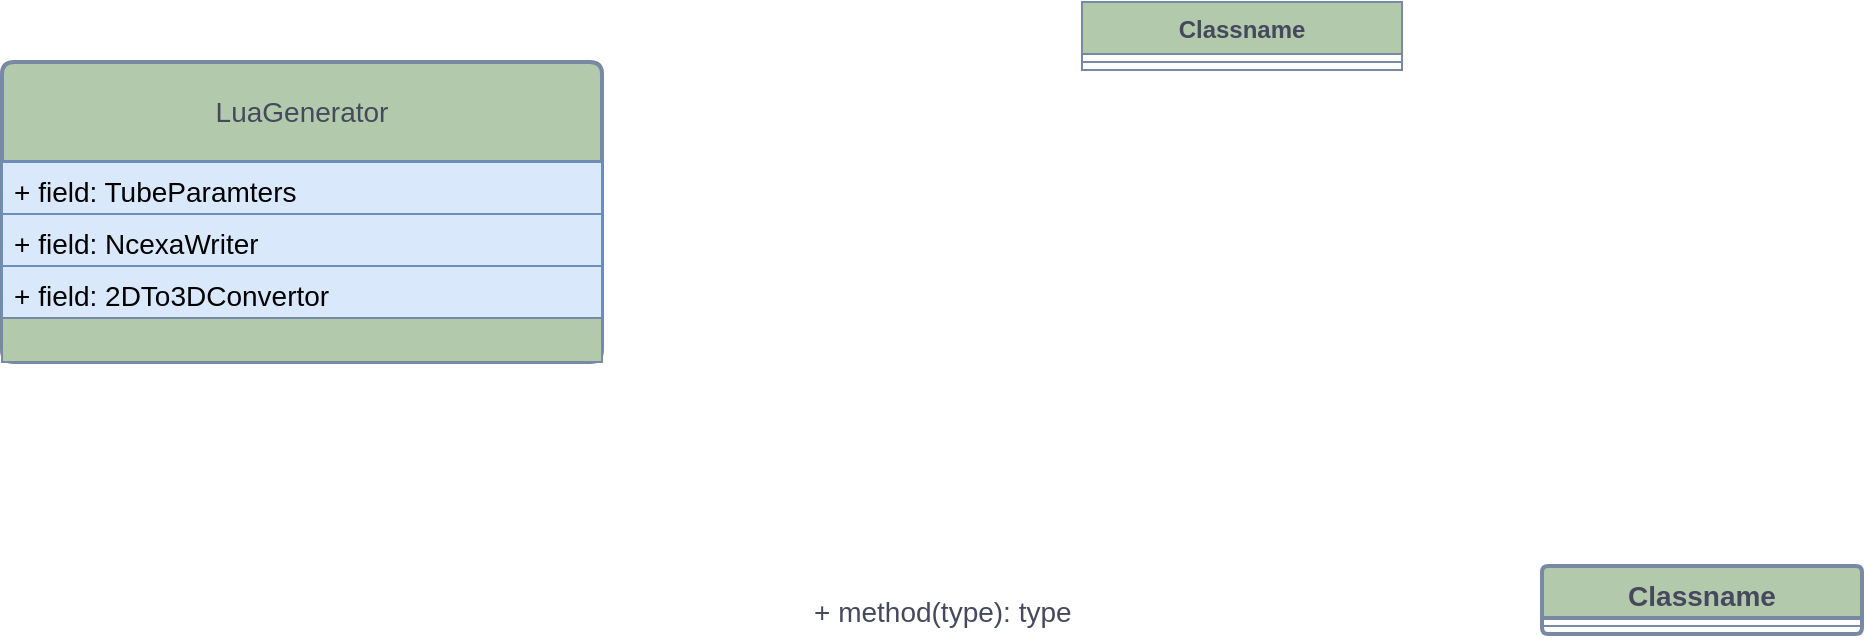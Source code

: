 <mxfile version="26.0.5">
  <diagram name="第 1 页" id="jXhxipRqwU4gSd97U1G0">
    <mxGraphModel dx="1434" dy="738" grid="1" gridSize="10" guides="1" tooltips="1" connect="1" arrows="1" fold="1" page="1" pageScale="1" pageWidth="827" pageHeight="1169" math="0" shadow="0">
      <root>
        <mxCell id="0" />
        <mxCell id="1" parent="0" />
        <object label="LuaGenerator" placeholders="1" id="eKSSO5L02ygA07uNvLS4-19">
          <mxCell style="swimlane;childLayout=stackLayout;horizontal=1;startSize=50;horizontalStack=0;rounded=1;fontSize=14;fontStyle=0;strokeWidth=2;resizeParent=0;resizeLast=1;shadow=0;dashed=0;align=center;arcSize=4;html=1;fillColor=#B2C9AB;strokeColor=#788AA3;labelBackgroundColor=none;fontColor=#46495D;swimlaneLine=1;whiteSpace=wrap;" parent="1" vertex="1">
            <mxGeometry x="350" y="230" width="300" height="150" as="geometry" />
          </mxCell>
        </object>
        <mxCell id="Wm5NDB8eYBWB9fzaG1bT-2" value="+ field: TubeParamters" style="text;strokeColor=#6c8ebf;fillColor=#dae8fc;align=left;verticalAlign=top;spacingLeft=4;spacingRight=4;overflow=hidden;rotatable=0;points=[[0,0.5],[1,0.5]];portConstraint=eastwest;whiteSpace=wrap;html=1;fontFamily=Helvetica;fontSize=14;fontStyle=0;labelBackgroundColor=none;" vertex="1" parent="eKSSO5L02ygA07uNvLS4-19">
          <mxGeometry y="50" width="300" height="26" as="geometry" />
        </mxCell>
        <mxCell id="Wm5NDB8eYBWB9fzaG1bT-5" value="+ field: NcexaWriter" style="text;strokeColor=#6c8ebf;fillColor=#dae8fc;align=left;verticalAlign=top;spacingLeft=4;spacingRight=4;overflow=hidden;rotatable=0;points=[[0,0.5],[1,0.5]];portConstraint=eastwest;whiteSpace=wrap;html=1;fontFamily=Helvetica;fontSize=14;fontStyle=0;labelBackgroundColor=none;" vertex="1" parent="eKSSO5L02ygA07uNvLS4-19">
          <mxGeometry y="76" width="300" height="26" as="geometry" />
        </mxCell>
        <mxCell id="Wm5NDB8eYBWB9fzaG1bT-6" value="+ field: 2DTo3DConvertor" style="text;strokeColor=#6c8ebf;fillColor=#dae8fc;align=left;verticalAlign=top;spacingLeft=4;spacingRight=4;overflow=hidden;rotatable=0;points=[[0,0.5],[1,0.5]];portConstraint=eastwest;whiteSpace=wrap;html=1;fontFamily=Helvetica;fontSize=14;fontStyle=0;labelBackgroundColor=none;" vertex="1" parent="eKSSO5L02ygA07uNvLS4-19">
          <mxGeometry y="102" width="300" height="26" as="geometry" />
        </mxCell>
        <mxCell id="eKSSO5L02ygA07uNvLS4-20" value="&lt;h3&gt;&lt;br&gt;&lt;/h3&gt;" style="align=left;strokeColor=#788AA3;fillColor=#B2C9AB;spacingLeft=4;fontSize=12;verticalAlign=top;resizable=0;rotatable=0;part=1;html=1;labelBackgroundColor=none;fontColor=#46495D;" parent="eKSSO5L02ygA07uNvLS4-19" vertex="1">
          <mxGeometry y="128" width="300" height="22" as="geometry" />
        </mxCell>
        <mxCell id="eKSSO5L02ygA07uNvLS4-21" value="Classname" style="swimlane;fontStyle=1;align=center;verticalAlign=top;childLayout=stackLayout;horizontal=1;startSize=26;horizontalStack=0;resizeParent=1;resizeParentMax=0;resizeLast=0;collapsible=1;marginBottom=0;whiteSpace=wrap;html=1;strokeColor=#788AA3;fontColor=#46495D;fillColor=#B2C9AB;" parent="1" vertex="1">
          <mxGeometry x="890" y="200" width="160" height="34" as="geometry" />
        </mxCell>
        <mxCell id="eKSSO5L02ygA07uNvLS4-23" value="" style="line;strokeWidth=1;fillColor=none;align=left;verticalAlign=middle;spacingTop=-1;spacingLeft=3;spacingRight=3;rotatable=0;labelPosition=right;points=[];portConstraint=eastwest;strokeColor=inherit;fontColor=#46495D;" parent="eKSSO5L02ygA07uNvLS4-21" vertex="1">
          <mxGeometry y="26" width="160" height="8" as="geometry" />
        </mxCell>
        <mxCell id="Wm5NDB8eYBWB9fzaG1bT-1" value="Classname" style="swimlane;fontStyle=1;align=center;verticalAlign=top;childLayout=stackLayout;horizontal=1;startSize=26;horizontalStack=0;resizeParent=1;resizeParentMax=0;resizeLast=0;collapsible=1;marginBottom=0;whiteSpace=wrap;html=1;rounded=1;shadow=0;dashed=0;strokeColor=#788AA3;strokeWidth=2;arcSize=4;fontFamily=Helvetica;fontSize=14;fontColor=#46495D;labelBackgroundColor=none;fillColor=#B2C9AB;" vertex="1" parent="1">
          <mxGeometry x="1120" y="482" width="160" height="34" as="geometry" />
        </mxCell>
        <mxCell id="Wm5NDB8eYBWB9fzaG1bT-3" value="" style="line;strokeWidth=1;fillColor=none;align=left;verticalAlign=middle;spacingTop=-1;spacingLeft=3;spacingRight=3;rotatable=0;labelPosition=right;points=[];portConstraint=eastwest;strokeColor=inherit;rounded=1;shadow=0;dashed=0;arcSize=4;fontFamily=Helvetica;fontSize=14;fontColor=#46495D;fontStyle=0;labelBackgroundColor=none;" vertex="1" parent="Wm5NDB8eYBWB9fzaG1bT-1">
          <mxGeometry y="26" width="160" height="8" as="geometry" />
        </mxCell>
        <mxCell id="Wm5NDB8eYBWB9fzaG1bT-4" value="+ method(type): type" style="text;strokeColor=none;fillColor=none;align=left;verticalAlign=top;spacingLeft=4;spacingRight=4;overflow=hidden;rotatable=0;points=[[0,0.5],[1,0.5]];portConstraint=eastwest;whiteSpace=wrap;html=1;fontFamily=Helvetica;fontSize=14;fontColor=#46495D;fontStyle=0;labelBackgroundColor=none;" vertex="1" parent="1">
          <mxGeometry x="750" y="490" width="160" height="26" as="geometry" />
        </mxCell>
      </root>
    </mxGraphModel>
  </diagram>
</mxfile>
